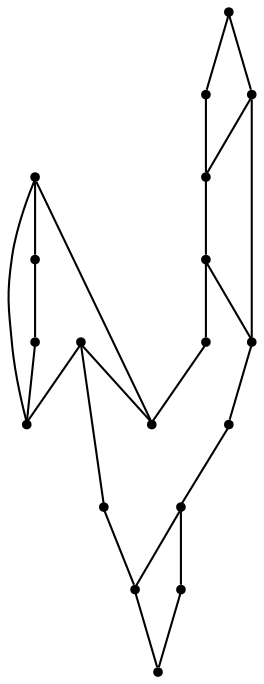 graph {
  node [shape=point,comment="{\"directed\":false,\"doi\":\"10.1007/978-3-030-68766-3_38\",\"figure\":\"3 (2)\"}"]

  v0 [pos="1592.568296704182,312.5312923371557"]
  v1 [pos="1592.5682967041819,372.3296718098566"]
  v2 [pos="1532.7733414466738,312.5312923371557"]
  v3 [pos="1532.7733414466736,372.3296718098566"]
  v4 [pos="1472.972122730022,312.5312923371557"]
  v5 [pos="1472.972122730022,372.3296718098566"]
  v6 [pos="1413.1772310609315,312.5312923371557"]
  v7 [pos="1353.378078967855,252.7350033080666"]
  v8 [pos="1413.1772310609313,252.7350033080666"]
  v9 [pos="1413.1772310609313,192.9387142789774"]
  v10 [pos="1353.378078967855,192.93871427897744"]
  v11 [pos="1383.2787519145982,372.3296718098566"]
  v12 [pos="1353.378078967855,312.5312923371557"]
  v13 [pos="1293.577909460095,312.5312923371557"]
  v14 [pos="1293.577909460095,372.3296718098566"]
  v15 [pos="1233.7829859967956,312.5312923371557"]
  v16 [pos="1233.7829859967956,372.3296718098566"]
  v17 [pos="1173.982816489036,312.5312923371557"]
  v18 [pos="1173.982816489036,372.3296718098566"]

  v18 -- v17 [id="-3",pos="1173.982816489036,372.3296718098566 1173.982816489036,312.5312923371557 1173.982816489036,312.5312923371557 1173.982816489036,312.5312923371557"]
  v18 -- v15 [id="-4",pos="1173.982816489036,372.3296718098566 1233.7829859967956,312.5312923371557 1233.7829859967956,312.5312923371557 1233.7829859967956,312.5312923371557"]
  v17 -- v16 [id="-5",pos="1173.982816489036,312.5312923371557 1233.7829859967956,372.3296718098566 1233.7829859967956,372.3296718098566 1233.7829859967956,372.3296718098566"]
  v1 -- v2 [id="-7",pos="1592.5682967041819,372.3296718098566 1532.7733414466738,312.5312923371557 1532.7733414466738,312.5312923371557 1532.7733414466738,312.5312923371557"]
  v15 -- v16 [id="-10",pos="1233.7829859967956,312.5312923371557 1233.7829859967956,372.3296718098566 1233.7829859967956,372.3296718098566 1233.7829859967956,372.3296718098566"]
  v16 -- v13 [id="-12",pos="1233.7829859967956,372.3296718098566 1293.577909460095,312.5312923371557 1293.577909460095,312.5312923371557 1293.577909460095,312.5312923371557"]
  v15 -- v14 [id="-13",pos="1233.7829859967956,312.5312923371557 1293.577909460095,372.3296718098566 1293.577909460095,372.3296718098566 1293.577909460095,372.3296718098566"]
  v0 -- v1 [id="-14",pos="1592.568296704182,312.5312923371557 1592.5682967041819,372.3296718098566 1592.5682967041819,372.3296718098566 1592.5682967041819,372.3296718098566"]
  v13 -- v14 [id="-17",pos="1293.577909460095,312.5312923371557 1293.577909460095,372.3296718098566 1293.577909460095,372.3296718098566 1293.577909460095,372.3296718098566"]
  v14 -- v12 [id="-19",pos="1293.577909460095,372.3296718098566 1353.378078967855,312.5312923371557 1353.378078967855,312.5312923371557 1353.378078967855,312.5312923371557"]
  v13 -- v11 [id="-20",pos="1293.577909460095,312.5312923371557 1383.2787519145982,372.3296718098566 1383.2787519145982,372.3296718098566 1383.2787519145982,372.3296718098566"]
  v3 -- v4 [id="-22",pos="1532.7733414466736,372.3296718098566 1472.972122730022,312.5312923371557 1472.972122730022,312.5312923371557 1472.972122730022,312.5312923371557"]
  v3 -- v0 [id="-23",pos="1532.7733414466736,372.3296718098566 1592.568296704182,312.5312923371557 1592.568296704182,312.5312923371557 1592.568296704182,312.5312923371557"]
  v3 -- v2 [id="-25",pos="1532.7733414466736,372.3296718098566 1532.7733414466738,312.5312923371557 1532.7733414466738,312.5312923371557 1532.7733414466738,312.5312923371557"]
  v10 -- v9 [id="-27",pos="1353.378078967855,192.93871427897744 1413.1772310609313,192.9387142789774 1413.1772310609313,192.9387142789774 1413.1772310609313,192.9387142789774"]
  v7 -- v9 [id="-29",pos="1353.378078967855,252.7350033080666 1413.1772310609313,192.9387142789774 1413.1772310609313,192.9387142789774 1413.1772310609313,192.9387142789774"]
  v12 -- v8 [id="-31",pos="1353.378078967855,312.5312923371557 1413.1772310609313,252.7350033080666 1413.1772310609313,252.7350033080666 1413.1772310609313,252.7350033080666"]
  v11 -- v4 [id="-34",pos="1383.2787519145982,372.3296718098566 1472.972122730022,312.5312923371557 1472.972122730022,312.5312923371557 1472.972122730022,312.5312923371557"]
  v6 -- v7 [id="-37",pos="1413.1772310609315,312.5312923371557 1353.378078967855,252.7350033080666 1353.378078967855,252.7350033080666 1353.378078967855,252.7350033080666"]
  v8 -- v10 [id="-39",pos="1413.1772310609313,252.7350033080666 1353.378078967855,192.93871427897744 1353.378078967855,192.93871427897744 1353.378078967855,192.93871427897744"]
  v8 -- v7 [id="-42",pos="1413.1772310609313,252.7350033080666 1353.378078967855,252.7350033080666 1353.378078967855,252.7350033080666 1353.378078967855,252.7350033080666"]
  v5 -- v6 [id="-45",pos="1472.972122730022,372.3296718098566 1413.1772310609315,312.5312923371557 1413.1772310609315,312.5312923371557 1413.1772310609315,312.5312923371557"]
  v5 -- v2 [id="-47",pos="1472.972122730022,372.3296718098566 1532.7733414466738,312.5312923371557 1532.7733414466738,312.5312923371557 1532.7733414466738,312.5312923371557"]
  v5 -- v4 [id="-49",pos="1472.972122730022,372.3296718098566 1472.972122730022,312.5312923371557 1472.972122730022,312.5312923371557 1472.972122730022,312.5312923371557"]
}